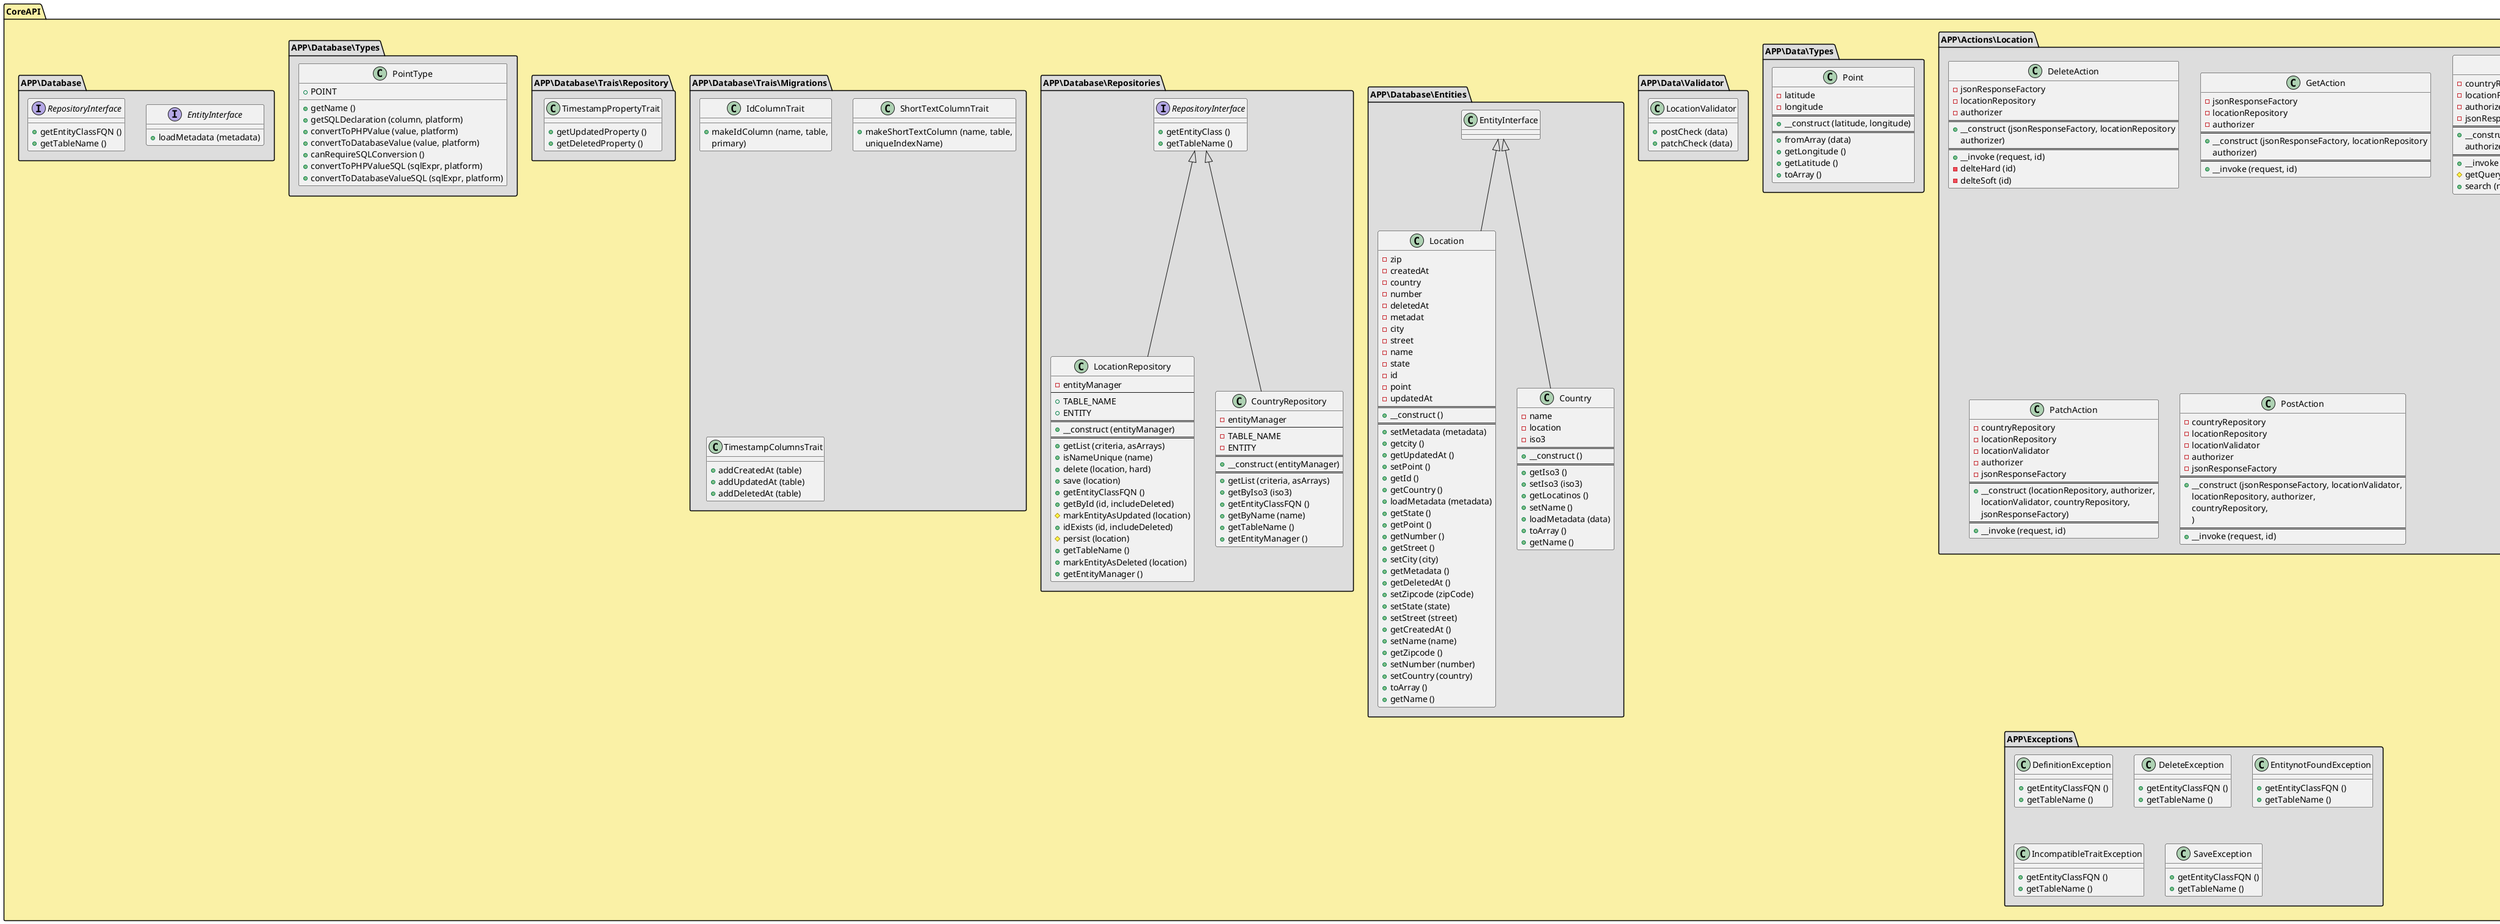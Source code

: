 @startuml Class UML

    namespace CoreAPI #FAF1A6 {

        namespace APP\Actions\Country #DDDDDD {

            class GetAction {
                - countryRepository
                - jsonResponseFactory
                ==
                + {method} __construct (countryRepository, jsonResponseFactory)
                ==
                + {method} __invoke (request, iso3)
            }

            class ListAction {
                - countryRepository
                - jsonResponseFactory
                ==
                + {method} __construct (jsonResponseFactory, countryRepository)
                ==
                + {method} __invoke (request)
                + {method} search (name, params, criteria, and)
            }

        }

        namespace APP\Actions\Location #DDDDDD {

            class DeleteAction {
                - jsonResponseFactory
                - locationRepository
                - authorizer
                ==
                + {method} __construct (jsonResponseFactory, locationRepository
                                         authorizer)
                ==
                + {method} __invoke (request, id)
                - {method} delteHard (id)
                - {method} delteSoft (id)
            }

            class GetAction {
                - jsonResponseFactory
                - locationRepository
                - authorizer
                ==
                + {method} __construct (jsonResponseFactory, locationRepository
                                         authorizer)
                ==
                + {method} __invoke (request, id)
            }

            class ListAction {
                - countryRepository
                - locationRepository
                - authorizer
                - jsonResponseFactory
                ==
                + {method} __construct (jsonResponseFactory, locationRepository,
                                        authorizer, countryRepository)
                ==
                + {method} __invoke (request)
                # {method} getQuery (request)
                + {method} search (name, params, criteria, and)
            }

            class PatchAction {
                - countryRepository
                - locationRepository
                - locationValidator
                - authorizer
                - jsonResponseFactory
                ==
                + {method} __construct (locationRepository, authorizer,
                                        locationValidator, countryRepository,
                                        jsonResponseFactory)
                ==
                + {method} __invoke (request, id)
            }

            class PostAction {
                - countryRepository
                - locationRepository
                - locationValidator
                - authorizer
                - jsonResponseFactory
                ==
                + {method} __construct (jsonResponseFactory, locationValidator,
                                        locationRepository, authorizer,
                                         countryRepository,
                                        )
                ==
                + {method} __invoke (request, id)
            }
        }

        namespace APP\Data\Types #DDDDDD {

            class Point {
                - latitude
                - longitude
                ==
                + {method} __construct (latitude, longitude)
                ==
                + {method} fromArray (data)
                + {method} getLongitude ()
                + {method} getLatitude ()
                + {method} toArray ()
            }

        }

        namespace APP\Data\Validator #DDDDDD {

            class LocationValidator {
                + {method} postCheck (data)
                + {method} patchCheck (data)
            }

        }

        namespace APP\Database\Entities #DDDDDD {

            EntityInterface <|-- Location
            EntityInterface <|-- Country

            class Location {
                - zip
                - createdAt
                - country
                - number
                - deletedAt
                - metadat
                - city
                - street
                - name
                - state
                - id
                - point
                - updatedAt
                ==
                + {method} __construct ()
                ==
                + {method} setMetadata (metadata)
                + {method} getcity ()
                + {method} getUpdatedAt ()
                + {method} setPoint ()
                + {method} getId ()
                + {method} getCountry ()
                + {method} loadMetadata (metadata)
                + {method} getState ()
                + {method} getPoint ()
                + {method} getNumber ()
                + {method} getStreet ()
                + {method} setCity (city)
                + {method} getMetadata ()
                + {method} getDeletedAt ()
                + {method} setZipcode (zipCode)
                + {method} setState (state)
                + {method} setStreet (street)
                + {method} getCreatedAt ()
                + {method} setName (name)
                + {method} getZipcode ()
                + {method} setNumber (number)
                + {method} setCountry (country)
                + {method} toArray ()
                + {method} getName ()
            }

            class Country {
                - name
                - location
                - iso3
                ==
                + {method} __construct ()
                ==
                + {method} getIso3 ()
                + {method} setIso3 (iso3)
                + {method} getLocatinos ()
                + {method} setName ()
                + {method} loadMetadata (data)
                + {method} toArray ()
                + {method} getName ()
            }

        }

        namespace APP\Database\Repositories #DDDDDD {
            RepositoryInterface <|-- LocationRepository
            RepositoryInterface <|-- CountryRepository

            interface RepositoryInterface {
                + {method} getEntityClass ()
                + {method} getTableName ()
            }

            class LocationRepository {
                - entityManager
                --
                + TABLE_NAME
                + ENTITY
                ==
                + {method} __construct (entityManager)
                ==
                + {method} getList (criteria, asArrays)
                + {method} isNameUnique (name)
                + {method} delete (location, hard)
                + {method} save (location)
                + {method} getEntityClassFQN ()
                + {method} getById (id, includeDeleted)
                # {method} markEntityAsUpdated (location)
                + {method} idExists (id, includeDeleted)
                # {method} persist (location)
                + {method} getTableName ()
                + {method} markEntityAsDeleted (location)
                + {method} getEntityManager ()
            }

            class CountryRepository {
                - entityManager
                --
                - TABLE_NAME
                - ENTITY
                ==
                + {method} __construct (entityManager)
                ==
                + {method} getList (criteria, asArrays)
                + {method} getByIso3 (iso3)
                + {method} getEntityClassFQN ()
                + {method} getByName (name)
                + {method} getTableName ()
                + {method} getEntityManager ()
            }

        }

        namespace APP\Database\Trais\Migrations #DDDDDD {

            class IdColumnTrait {
                + {method} makeIdColumn (name, table,
                                        primary)
            }

            class ShortTextColumnTrait {
                + {method} makeShortTextColumn (name, table,
                                                uniqueIndexName)
            }

            class TimestampColumnsTrait {
                + {method} addCreatedAt (table)
                + {method} addUpdatedAt (table)
                + {method} addDeletedAt (table)
            }

        }

        namespace APP\Database\Trais\Repository #DDDDDD {

            class TimestampPropertyTrait {
                + {method} getUpdatedProperty ()
                + {method} getDeletedProperty ()
            }

        }

        namespace APP\Database\Types #DDDDDD {

            class PointType {
                +  POINT
                + {method} getName ()
                + {method} getSQLDeclaration (column, platform)
                + {method} convertToPHPValue (value, platform)
                + {method} convertToDatabaseValue (value, platform)
                + {method} canRequireSQLConversion ()
                + {method} convertToPHPValueSQL (sqlExpr, platform)
                + {method} convertToDatabaseValueSQL (sqlExpr, platform)
            }

        }

        namespace APP\Database #DDDDDD {

            interface EntityInterface {
                + {method} loadMetadata (metadata)
            }

            interface RepositoryInterface {
                + {method} getEntityClassFQN ()
                + {method} getTableName ()
            }

        }

        namespace APP\Exceptions #DDDDDD {

            class DefinitionException {
                + {method} getEntityClassFQN ()
                + {method} getTableName ()
            }

            class DeleteException {
                + {method} getEntityClassFQN ()
                + {method} getTableName ()
            }

            class EntitynotFoundException {
                + {method} getEntityClassFQN ()
                + {method} getTableName ()
            }

            class IncompatibleTraitException {
                + {method} getEntityClassFQN ()
                + {method} getTableName ()
            }

            class SaveException {
                + {method} getEntityClassFQN ()
                + {method} getTableName ()
            }

        }

    }

@enduml